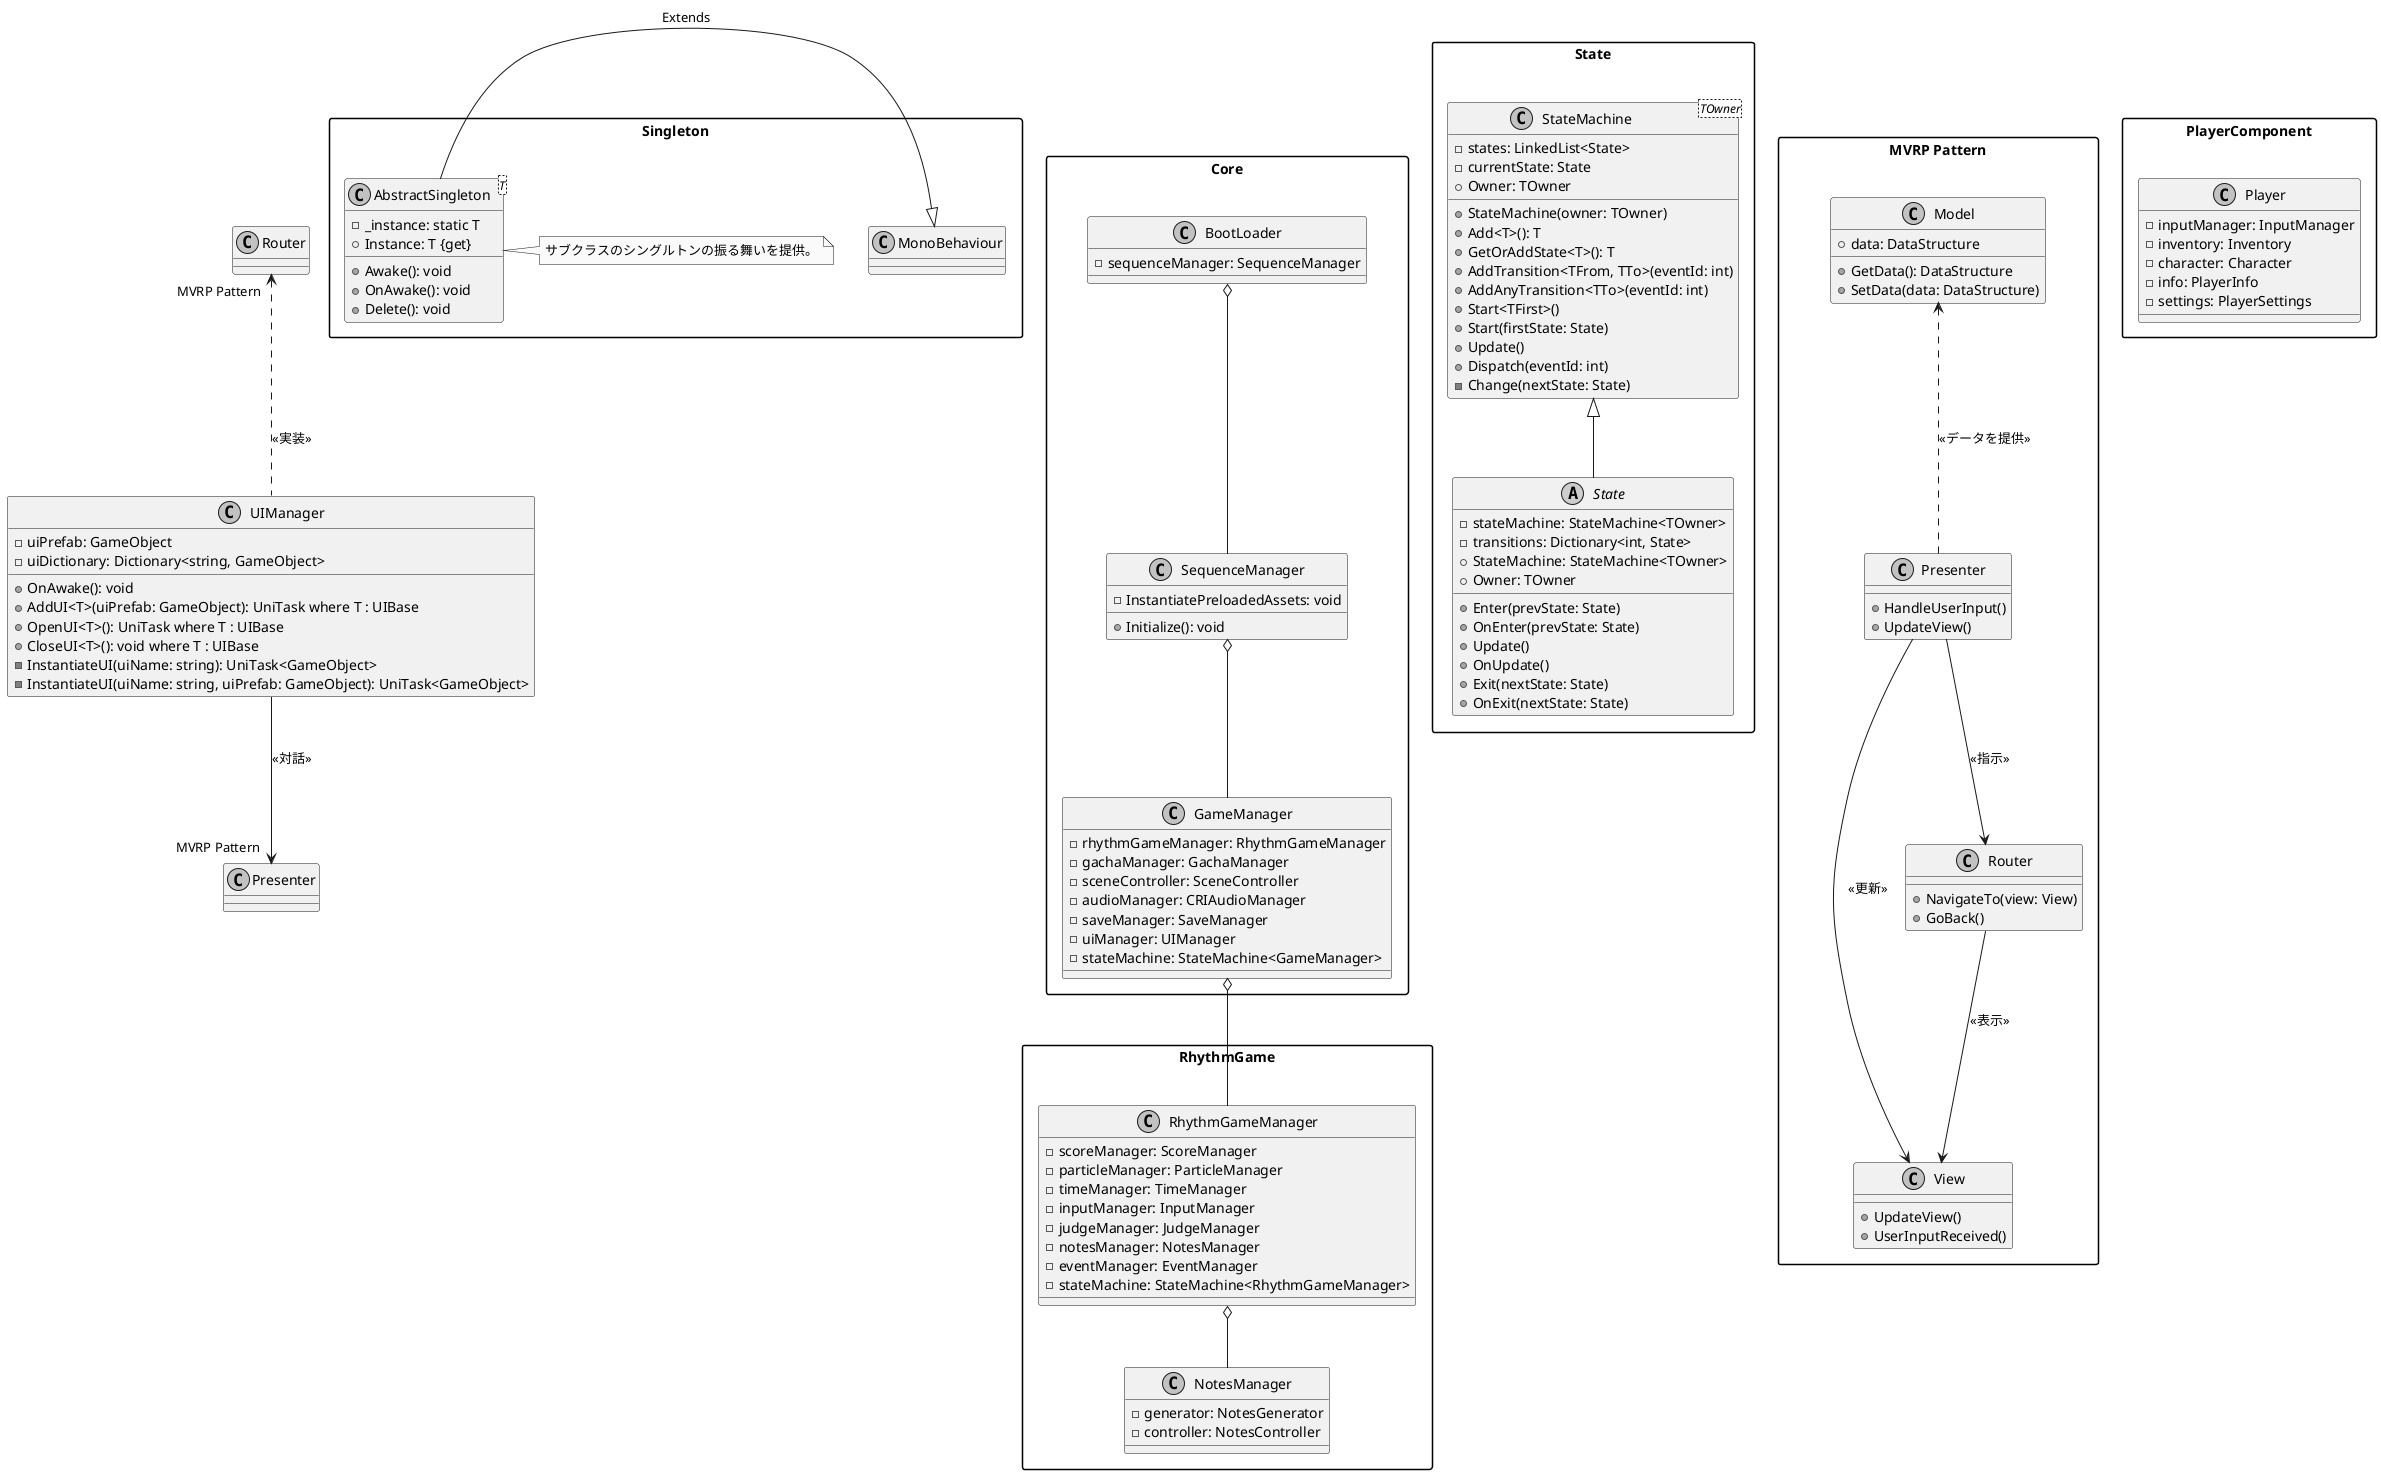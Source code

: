 ﻿@startuml

skinparam packageStyle rect
skinparam monochrome true

package Core {
    class BootLoader {
        -sequenceManager: SequenceManager
    }

    class SequenceManager {
        +Initialize(): void
        -InstantiatePreloadedAssets: void
    }

    class GameManager {
        -rhythmGameManager: RhythmGameManager
        -gachaManager: GachaManager
        -sceneController: SceneController
        -audioManager: CRIAudioManager
        -saveManager: SaveManager
        -uiManager: UIManager
        -stateMachine: StateMachine<GameManager>
    }

    BootLoader o-- SequenceManager
    SequenceManager o-- GameManager
}

package Singleton {
    class AbstractSingleton<T> {
        -_instance: static T
        +Instance: T {get}
        +Awake(): void
        +OnAwake(): void
        +Delete(): void
    }

    class MonoBehaviour {
        ' UnityのMonoBehaviour
    }

    AbstractSingleton -|> MonoBehaviour: Extends
    note right of AbstractSingleton
      サブクラスのシングルトンの振る舞いを提供。
    end note
}

package State {
    class StateMachine<TOwner> {
        -states: LinkedList<State>
        -currentState: State
        +Owner: TOwner
        +StateMachine(owner: TOwner)
        +Add<T>(): T
        +GetOrAddState<T>(): T
        +AddTransition<TFrom, TTo>(eventId: int)
        +AddAnyTransition<TTo>(eventId: int)
        +Start<TFirst>()
        +Start(firstState: State)
        +Update()
        +Dispatch(eventId: int)
        -Change(nextState: State)
    }

    abstract class State {
        -stateMachine: StateMachine<TOwner>
        -transitions: Dictionary<int, State>
        +StateMachine: StateMachine<TOwner>
        +Owner: TOwner
        +Enter(prevState: State)
        +OnEnter(prevState: State)
        +Update()
        +OnUpdate()
        +Exit(nextState: State)
        +OnExit(nextState: State)
    }

    StateMachine <|-- State
}

package "MVRP Pattern" {
    class Model {
        +data: DataStructure
        +GetData(): DataStructure
        +SetData(data: DataStructure)
    }

    class View {
        +UpdateView()
        +UserInputReceived()
    }

    class Router {
        +NavigateTo(view: View)
        +GoBack()
    }

    class Presenter {
        +HandleUserInput()
        +UpdateView()
    }

    Model <.. Presenter : <<データを提供>>
    Presenter --> View : <<更新>>
    Presenter --> Router : <<指示>>
    Router --> View : <<表示>>
}

class UIManager {
    -uiPrefab: GameObject
    -uiDictionary: Dictionary<string, GameObject>
    
    +OnAwake(): void
    +AddUI<T>(uiPrefab: GameObject): UniTask where T : UIBase
    +OpenUI<T>(): UniTask where T : UIBase
    +CloseUI<T>(): void where T : UIBase
    -InstantiateUI(uiName: string): UniTask<GameObject>
    -InstantiateUI(uiName: string, uiPrefab: GameObject): UniTask<GameObject>
}

UIManager .up.> "MVRP Pattern".Router : <<実装>>
UIManager --> "MVRP Pattern".Presenter : <<対話>>

package RhythmGame {
    class RhythmGameManager {
        -scoreManager: ScoreManager
        -particleManager: ParticleManager
        -timeManager: TimeManager
        -inputManager: InputManager
        -judgeManager: JudgeManager
        -notesManager: NotesManager
        -eventManager: EventManager
        -stateMachine: StateMachine<RhythmGameManager>
    }

    class NotesManager {
        -generator: NotesGenerator
        -controller: NotesController
    }

    GameManager o-- RhythmGameManager
    RhythmGameManager o-- NotesManager
}

package PlayerComponent {
    class Player {
        -inputManager: InputManager
        -inventory: Inventory
        -character: Character
        -info: PlayerInfo
        -settings: PlayerSettings
    }
}

@enduml
